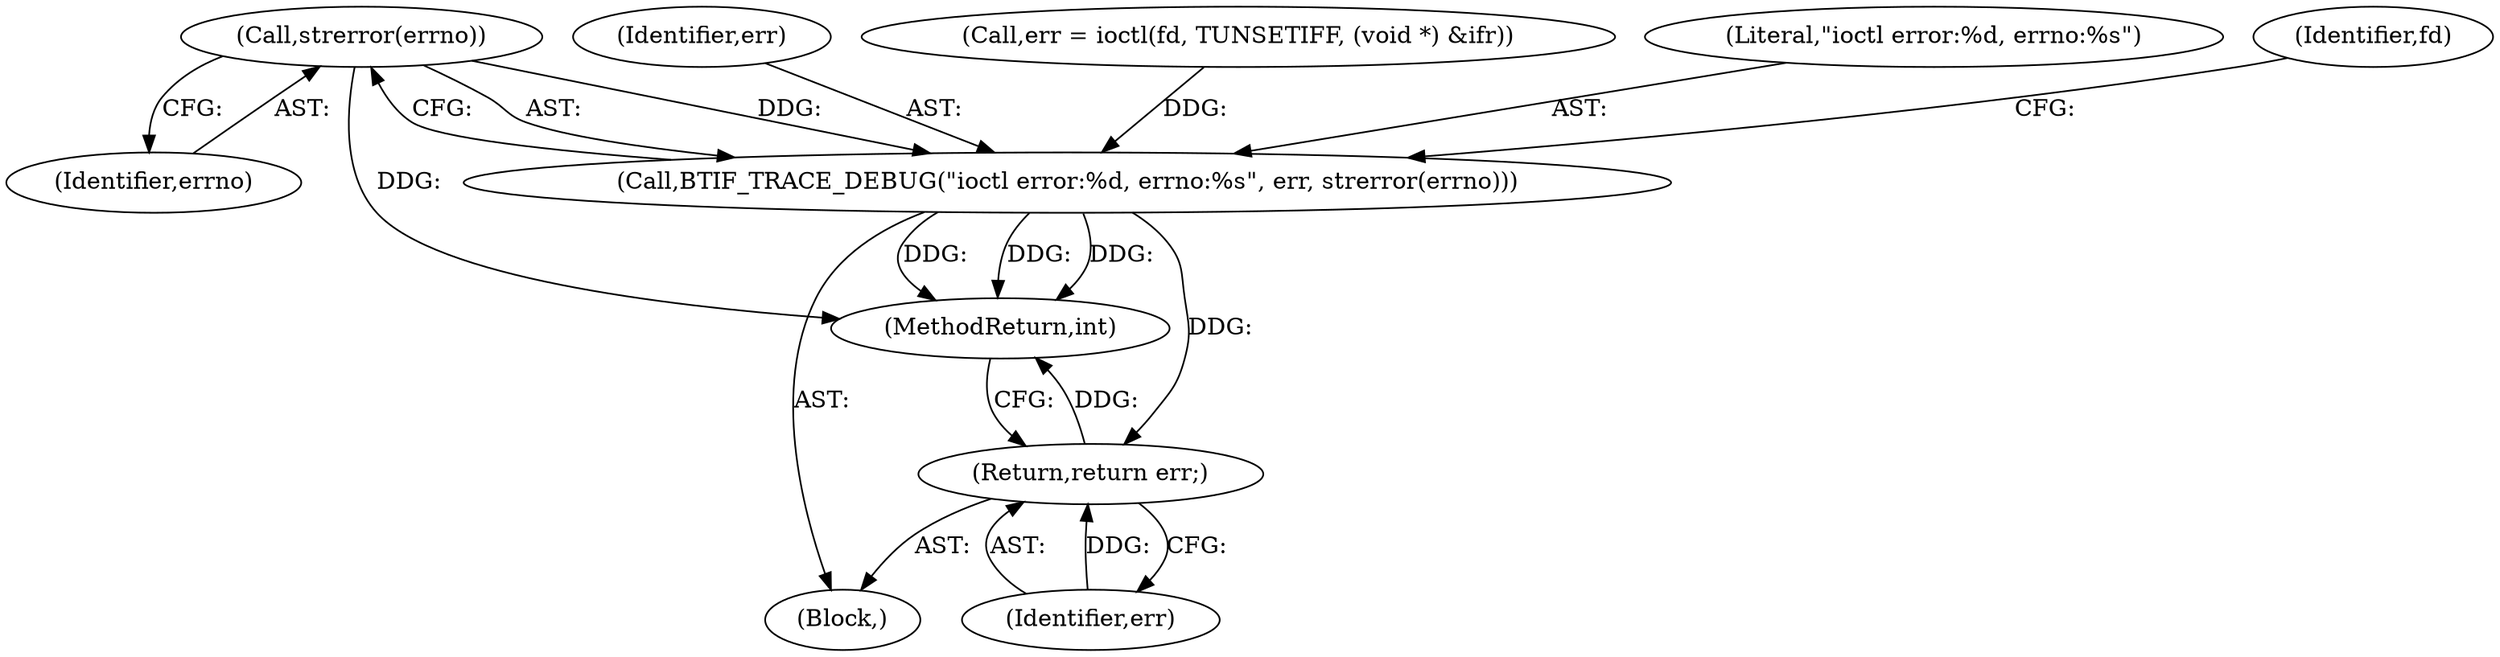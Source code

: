digraph "0_Android_472271b153c5dc53c28beac55480a8d8434b2d5c_22@API" {
"1000161" [label="(Call,strerror(errno))"];
"1000158" [label="(Call,BTIF_TRACE_DEBUG(\"ioctl error:%d, errno:%s\", err, strerror(errno)))"];
"1000165" [label="(Return,return err;)"];
"1000157" [label="(Block,)"];
"1000164" [label="(Identifier,fd)"];
"1000196" [label="(MethodReturn,int)"];
"1000159" [label="(Literal,\"ioctl error:%d, errno:%s\")"];
"1000160" [label="(Identifier,err)"];
"1000161" [label="(Call,strerror(errno))"];
"1000158" [label="(Call,BTIF_TRACE_DEBUG(\"ioctl error:%d, errno:%s\", err, strerror(errno)))"];
"1000147" [label="(Call,err = ioctl(fd, TUNSETIFF, (void *) &ifr))"];
"1000165" [label="(Return,return err;)"];
"1000166" [label="(Identifier,err)"];
"1000162" [label="(Identifier,errno)"];
"1000161" -> "1000158"  [label="AST: "];
"1000161" -> "1000162"  [label="CFG: "];
"1000162" -> "1000161"  [label="AST: "];
"1000158" -> "1000161"  [label="CFG: "];
"1000161" -> "1000196"  [label="DDG: "];
"1000161" -> "1000158"  [label="DDG: "];
"1000158" -> "1000157"  [label="AST: "];
"1000159" -> "1000158"  [label="AST: "];
"1000160" -> "1000158"  [label="AST: "];
"1000164" -> "1000158"  [label="CFG: "];
"1000158" -> "1000196"  [label="DDG: "];
"1000158" -> "1000196"  [label="DDG: "];
"1000158" -> "1000196"  [label="DDG: "];
"1000147" -> "1000158"  [label="DDG: "];
"1000158" -> "1000165"  [label="DDG: "];
"1000165" -> "1000157"  [label="AST: "];
"1000165" -> "1000166"  [label="CFG: "];
"1000166" -> "1000165"  [label="AST: "];
"1000196" -> "1000165"  [label="CFG: "];
"1000165" -> "1000196"  [label="DDG: "];
"1000166" -> "1000165"  [label="DDG: "];
}
